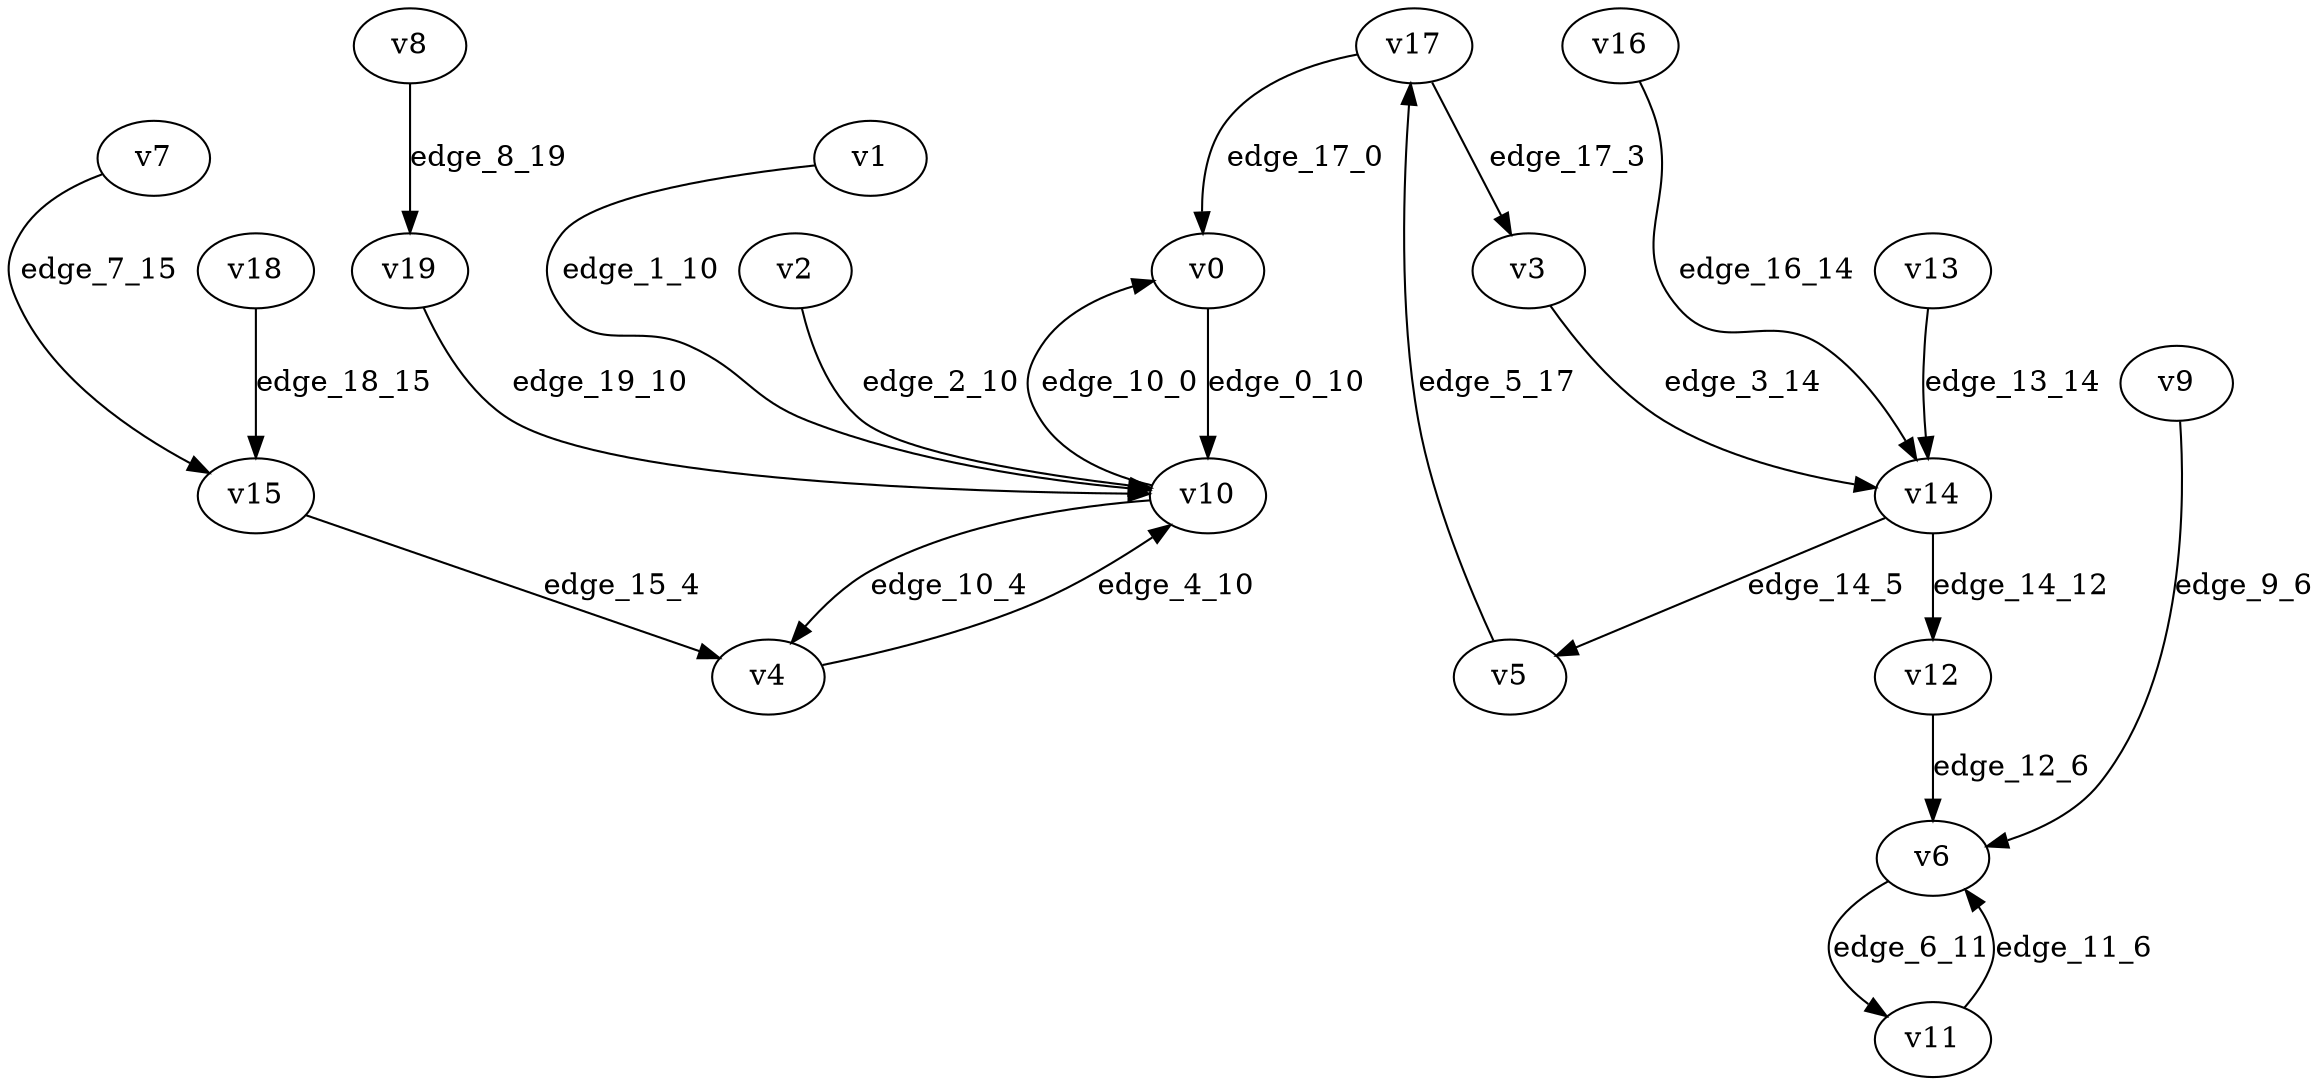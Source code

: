 digraph G {
    // Stochastic discounted game

    v0 [name="v0", player=0];
    v1 [name="v1", player=0];
    v2 [name="v2", player=1];
    v3 [name="v3", player=0];
    v4 [name="v4", player=0];
    v5 [name="v5", player=1];
    v6 [name="v6", player=-1];
    v7 [name="v7", player=0];
    v8 [name="v8", player=-1];
    v9 [name="v9", player=0];
    v10 [name="v10", player=-1];
    v11 [name="v11", player=1];
    v12 [name="v12", player=1];
    v13 [name="v13", player=1];
    v14 [name="v14", player=-1];
    v15 [name="v15", player=-1];
    v16 [name="v16", player=1];
    v17 [name="v17", player=-1];
    v18 [name="v18", player=1];
    v19 [name="v19", player=0];

    v0 -> v10 [label="edge_0_10", weight=9.406346, discount=0.458645];
    v1 -> v10 [label="edge_1_10", weight=-7.471619, discount=0.189345];
    v2 -> v10 [label="edge_2_10", weight=5.583787, discount=0.669553];
    v3 -> v14 [label="edge_3_14", weight=-9.413141, discount=0.516214];
    v4 -> v10 [label="edge_4_10", weight=-5.537776, discount=0.312430];
    v5 -> v17 [label="edge_5_17", weight=1.640916, discount=0.669488];
    v6 -> v11 [label="edge_6_11", probability=1.000000];
    v7 -> v15 [label="edge_7_15", weight=0.814418, discount=0.801947];
    v8 -> v19 [label="edge_8_19", probability=1.000000];
    v9 -> v6 [label="edge_9_6", weight=-6.218454, discount=0.471781];
    v10 -> v4 [label="edge_10_4", probability=0.613025];
    v10 -> v0 [label="edge_10_0", probability=0.386975];
    v11 -> v6 [label="edge_11_6", weight=1.151978, discount=0.722417];
    v12 -> v6 [label="edge_12_6", weight=7.355205, discount=0.332729];
    v13 -> v14 [label="edge_13_14", weight=4.144044, discount=0.662252];
    v14 -> v5 [label="edge_14_5", probability=0.503873];
    v14 -> v12 [label="edge_14_12", probability=0.496127];
    v15 -> v4 [label="edge_15_4", probability=1.000000];
    v16 -> v14 [label="edge_16_14", weight=-6.247738, discount=0.562286];
    v17 -> v0 [label="edge_17_0", probability=0.687187];
    v17 -> v3 [label="edge_17_3", probability=0.312813];
    v18 -> v15 [label="edge_18_15", weight=8.280134, discount=0.801652];
    v19 -> v10 [label="edge_19_10", weight=1.099398, discount=0.351885];
}